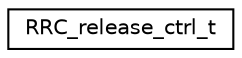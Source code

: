 digraph "Graphical Class Hierarchy"
{
 // LATEX_PDF_SIZE
  edge [fontname="Helvetica",fontsize="10",labelfontname="Helvetica",labelfontsize="10"];
  node [fontname="Helvetica",fontsize="10",shape=record];
  rankdir="LR";
  Node0 [label="RRC_release_ctrl_t",height=0.2,width=0.4,color="black", fillcolor="white", style="filled",URL="$structRRC__release__ctrl__t.html",tooltip=" "];
}
